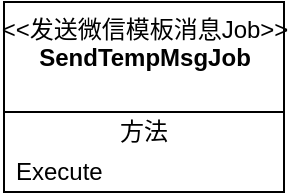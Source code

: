 <mxfile version="14.4.4" type="github">
  <diagram id="C5RBs43oDa-KdzZeNtuy" name="Page-1">
    <mxGraphModel dx="1422" dy="794" grid="1" gridSize="10" guides="1" tooltips="1" connect="1" arrows="1" fold="1" page="1" pageScale="1" pageWidth="827" pageHeight="1169" math="0" shadow="0">
      <root>
        <mxCell id="WIyWlLk6GJQsqaUBKTNV-0" />
        <mxCell id="WIyWlLk6GJQsqaUBKTNV-1" parent="WIyWlLk6GJQsqaUBKTNV-0" />
        <mxCell id="pswQ1XKpGyPddZEA789m-1" value="&amp;lt;&amp;lt;发送微信模板消息Job&amp;gt;&amp;gt;&lt;br&gt;&lt;b&gt;SendTempMsgJob&lt;/b&gt;&lt;br&gt;" style="swimlane;fontStyle=0;align=center;verticalAlign=top;childLayout=stackLayout;horizontal=1;startSize=55;horizontalStack=0;resizeParent=1;resizeParentMax=0;resizeLast=0;collapsible=0;marginBottom=0;html=1;" vertex="1" parent="WIyWlLk6GJQsqaUBKTNV-1">
          <mxGeometry x="40" y="130" width="140" height="95" as="geometry" />
        </mxCell>
        <mxCell id="pswQ1XKpGyPddZEA789m-7" value="方法" style="text;html=1;strokeColor=none;fillColor=none;align=center;verticalAlign=middle;spacingLeft=4;spacingRight=4;overflow=hidden;rotatable=0;points=[[0,0.5],[1,0.5]];portConstraint=eastwest;" vertex="1" parent="pswQ1XKpGyPddZEA789m-1">
          <mxGeometry y="55" width="140" height="20" as="geometry" />
        </mxCell>
        <mxCell id="pswQ1XKpGyPddZEA789m-8" value="Execute" style="text;html=1;strokeColor=none;fillColor=none;align=left;verticalAlign=middle;spacingLeft=4;spacingRight=4;overflow=hidden;rotatable=0;points=[[0,0.5],[1,0.5]];portConstraint=eastwest;" vertex="1" parent="pswQ1XKpGyPddZEA789m-1">
          <mxGeometry y="75" width="140" height="20" as="geometry" />
        </mxCell>
      </root>
    </mxGraphModel>
  </diagram>
</mxfile>
